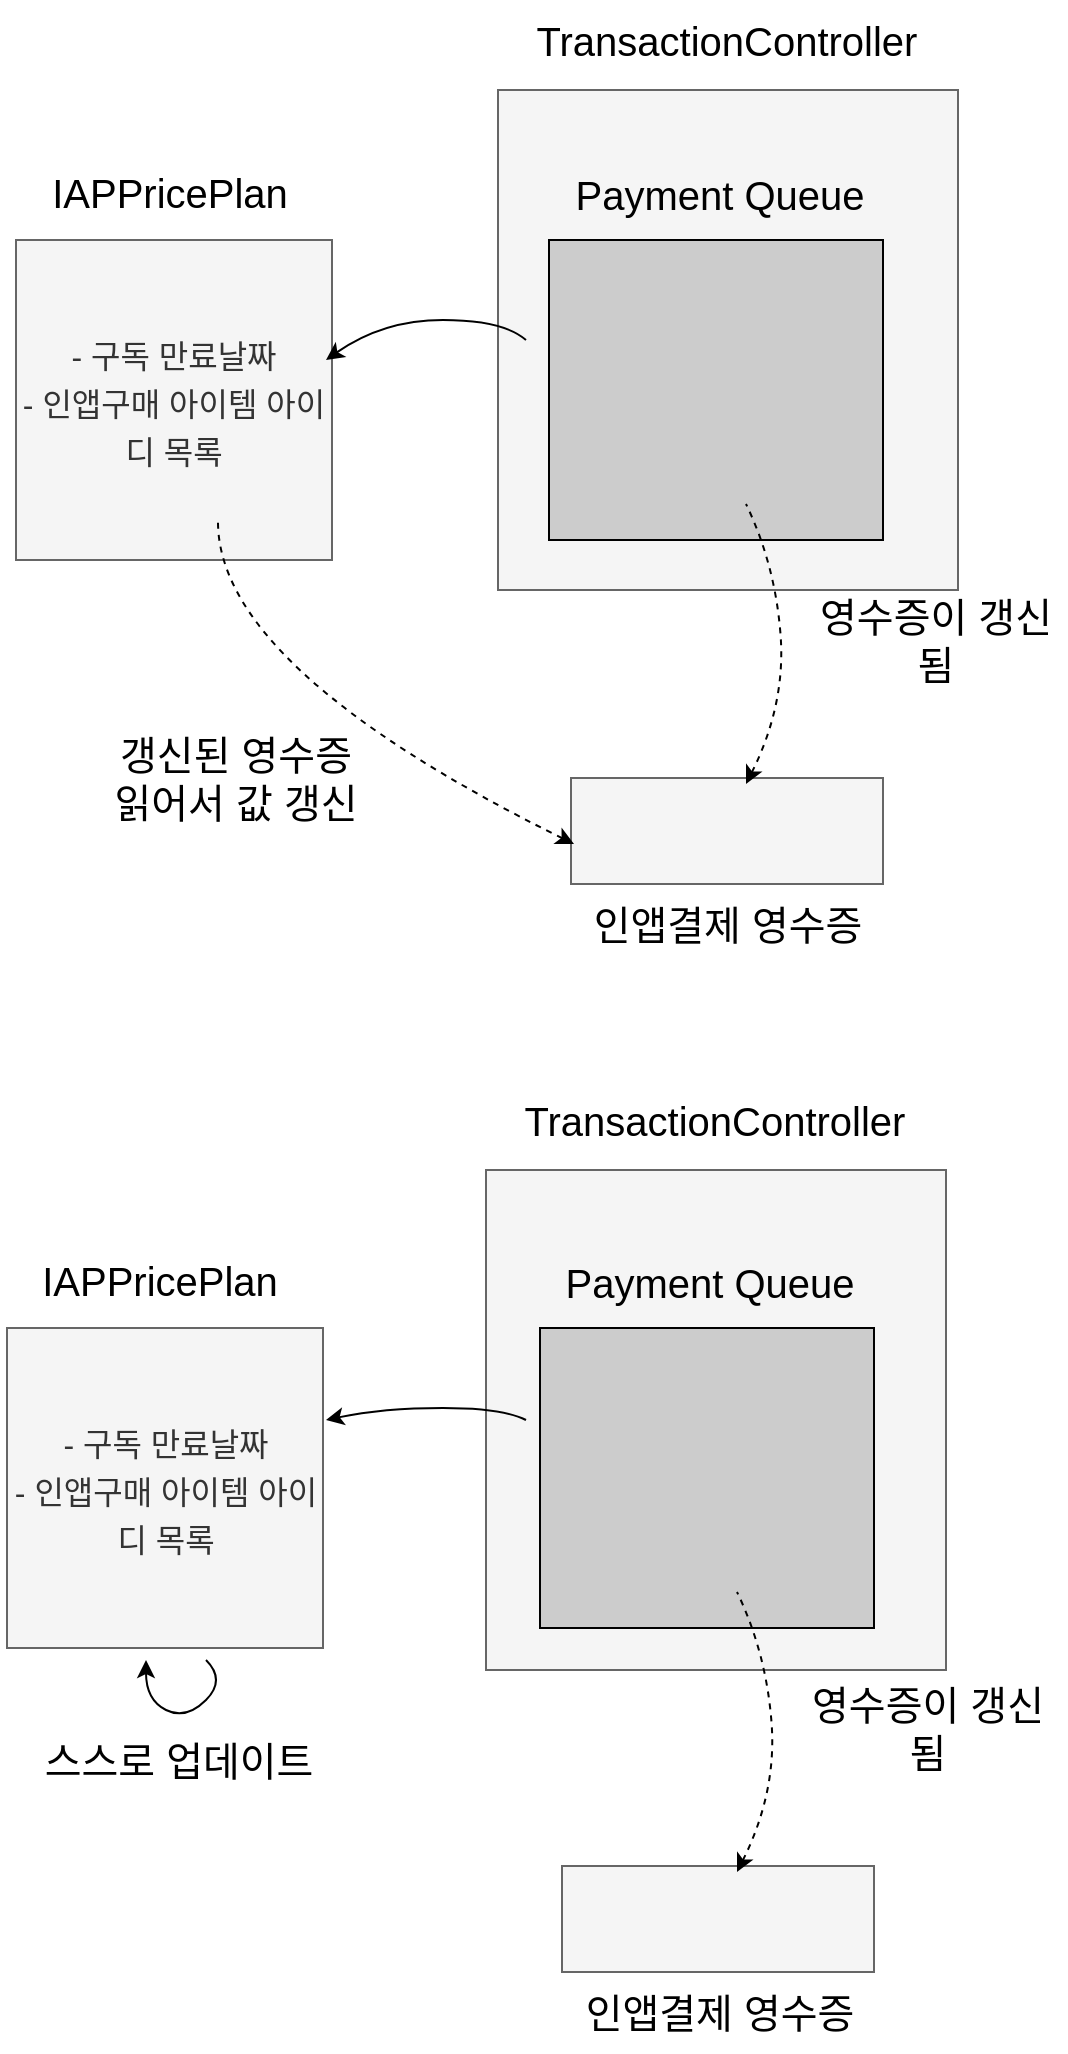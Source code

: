<mxfile version="10.7.7" type="github"><diagram id="PTYDrzb-ZIl5YP7lTEeg" name="Page-1"><mxGraphModel dx="1386" dy="-179" grid="1" gridSize="10" guides="1" tooltips="1" connect="1" arrows="1" fold="1" page="1" pageScale="1" pageWidth="850" pageHeight="1100" math="0" shadow="0"><root><mxCell id="0"/><mxCell id="1" parent="0"/><mxCell id="DP4d3Ni5f9trskv-_710-24" value="" style="rounded=0;whiteSpace=wrap;html=1;fillColor=#f5f5f5;strokeColor=#666666;fontColor=#333333;" vertex="1" parent="1"><mxGeometry x="396" y="1145" width="230" height="250" as="geometry"/></mxCell><mxCell id="DP4d3Ni5f9trskv-_710-25" value="TransactionController" style="text;html=1;strokeColor=none;fillColor=none;align=center;verticalAlign=middle;whiteSpace=wrap;rounded=0;fontSize=20;" vertex="1" parent="1"><mxGeometry x="402" y="1100" width="217" height="40" as="geometry"/></mxCell><mxCell id="DP4d3Ni5f9trskv-_710-22" value="" style="rounded=0;whiteSpace=wrap;html=1;fillColor=#f5f5f5;strokeColor=#666666;fontColor=#333333;" vertex="1" parent="1"><mxGeometry x="390" y="1685" width="230" height="250" as="geometry"/></mxCell><mxCell id="DP4d3Ni5f9trskv-_710-23" value="TransactionController" style="text;html=1;strokeColor=none;fillColor=none;align=center;verticalAlign=middle;whiteSpace=wrap;rounded=0;fontSize=20;" vertex="1" parent="1"><mxGeometry x="396" y="1640" width="217" height="40" as="geometry"/></mxCell><mxCell id="DP4d3Ni5f9trskv-_710-1" value="" style="rounded=0;whiteSpace=wrap;html=1;fontSize=20;fillColor=#CCCCCC;strokeColor=#000000;" vertex="1" parent="1"><mxGeometry x="421.5" y="1220" width="167" height="150" as="geometry"/></mxCell><mxCell id="DP4d3Ni5f9trskv-_710-2" value="Payment Queue" style="text;html=1;strokeColor=none;fillColor=none;align=center;verticalAlign=middle;whiteSpace=wrap;rounded=0;fontSize=20;" vertex="1" parent="1"><mxGeometry x="424.5" y="1177" width="164" height="40" as="geometry"/></mxCell><mxCell id="DP4d3Ni5f9trskv-_710-3" value="&lt;font style=&quot;font-size: 16px&quot;&gt;- 구독 만료날짜&lt;br&gt;- 인앱구매 아이템 아이디 목록&lt;br&gt;&lt;/font&gt;" style="rounded=0;whiteSpace=wrap;html=1;strokeColor=#666666;fillColor=#f5f5f5;fontSize=20;fontColor=#333333;" vertex="1" parent="1"><mxGeometry x="155" y="1220" width="158" height="160" as="geometry"/></mxCell><mxCell id="DP4d3Ni5f9trskv-_710-4" value="IAPPricePlan" style="text;html=1;strokeColor=none;fillColor=none;align=center;verticalAlign=middle;whiteSpace=wrap;rounded=0;fontSize=20;" vertex="1" parent="1"><mxGeometry x="151.5" y="1176" width="160" height="40" as="geometry"/></mxCell><mxCell id="DP4d3Ni5f9trskv-_710-5" value="" style="rounded=0;whiteSpace=wrap;html=1;strokeColor=#666666;fillColor=#f5f5f5;fontSize=20;fontColor=#333333;" vertex="1" parent="1"><mxGeometry x="432.5" y="1489" width="156" height="53" as="geometry"/></mxCell><mxCell id="DP4d3Ni5f9trskv-_710-6" value="" style="curved=1;endArrow=none;html=1;fontSize=16;fontColor=#666666;startArrow=classic;startFill=1;endFill=0;dashed=1;" edge="1" parent="1"><mxGeometry width="50" height="50" relative="1" as="geometry"><mxPoint x="520" y="1492" as="sourcePoint"/><mxPoint x="520" y="1352" as="targetPoint"/><Array as="points"><mxPoint x="540" y="1452"/><mxPoint x="534.5" y="1382"/></Array></mxGeometry></mxCell><mxCell id="DP4d3Ni5f9trskv-_710-7" value="" style="curved=1;endArrow=none;html=1;fontSize=16;fontColor=#666666;startArrow=classic;startFill=1;endFill=0;dashed=1;" edge="1" parent="1"><mxGeometry width="50" height="50" relative="1" as="geometry"><mxPoint x="434" y="1522" as="sourcePoint"/><mxPoint x="256" y="1360" as="targetPoint"/><Array as="points"><mxPoint x="255" y="1433.5"/></Array></mxGeometry></mxCell><mxCell id="DP4d3Ni5f9trskv-_710-8" value="인앱결제 영수증" style="text;html=1;strokeColor=none;fillColor=none;align=center;verticalAlign=middle;whiteSpace=wrap;rounded=0;fontSize=20;" vertex="1" parent="1"><mxGeometry x="431" y="1542" width="160" height="40" as="geometry"/></mxCell><mxCell id="DP4d3Ni5f9trskv-_710-9" value="영수증이 갱신됨" style="text;html=1;strokeColor=none;fillColor=none;align=center;verticalAlign=middle;whiteSpace=wrap;rounded=0;fontSize=20;" vertex="1" parent="1"><mxGeometry x="550" y="1400" width="130" height="40" as="geometry"/></mxCell><mxCell id="DP4d3Ni5f9trskv-_710-10" value="갱신된 영수증 읽어서 값 갱신" style="text;html=1;strokeColor=none;fillColor=none;align=center;verticalAlign=middle;whiteSpace=wrap;rounded=0;fontSize=20;" vertex="1" parent="1"><mxGeometry x="200" y="1469" width="130" height="40" as="geometry"/></mxCell><mxCell id="DP4d3Ni5f9trskv-_710-11" value="" style="rounded=0;whiteSpace=wrap;html=1;fontSize=20;fillColor=#CCCCCC;strokeColor=#000000;" vertex="1" parent="1"><mxGeometry x="417" y="1764" width="167" height="150" as="geometry"/></mxCell><mxCell id="DP4d3Ni5f9trskv-_710-12" value="Payment Queue" style="text;html=1;strokeColor=none;fillColor=none;align=center;verticalAlign=middle;whiteSpace=wrap;rounded=0;fontSize=20;" vertex="1" parent="1"><mxGeometry x="420" y="1721" width="164" height="40" as="geometry"/></mxCell><mxCell id="DP4d3Ni5f9trskv-_710-13" value="&lt;font style=&quot;font-size: 16px&quot;&gt;- 구독 만료날짜&lt;br&gt;- 인앱구매 아이템 아이디 목록&lt;br&gt;&lt;/font&gt;" style="rounded=0;whiteSpace=wrap;html=1;strokeColor=#666666;fillColor=#f5f5f5;fontSize=20;fontColor=#333333;" vertex="1" parent="1"><mxGeometry x="150.5" y="1764" width="158" height="160" as="geometry"/></mxCell><mxCell id="DP4d3Ni5f9trskv-_710-14" value="IAPPricePlan" style="text;html=1;strokeColor=none;fillColor=none;align=center;verticalAlign=middle;whiteSpace=wrap;rounded=0;fontSize=20;" vertex="1" parent="1"><mxGeometry x="147" y="1720" width="160" height="40" as="geometry"/></mxCell><mxCell id="DP4d3Ni5f9trskv-_710-15" value="" style="rounded=0;whiteSpace=wrap;html=1;strokeColor=#666666;fillColor=#f5f5f5;fontSize=20;fontColor=#333333;" vertex="1" parent="1"><mxGeometry x="428" y="2033" width="156" height="53" as="geometry"/></mxCell><mxCell id="DP4d3Ni5f9trskv-_710-16" value="" style="curved=1;endArrow=none;html=1;fontSize=16;fontColor=#666666;startArrow=classic;startFill=1;endFill=0;dashed=1;" edge="1" parent="1"><mxGeometry width="50" height="50" relative="1" as="geometry"><mxPoint x="515.5" y="2036" as="sourcePoint"/><mxPoint x="515.5" y="1896" as="targetPoint"/><Array as="points"><mxPoint x="535.5" y="1996"/><mxPoint x="530" y="1926"/></Array></mxGeometry></mxCell><mxCell id="DP4d3Ni5f9trskv-_710-18" value="인앱결제 영수증" style="text;html=1;strokeColor=none;fillColor=none;align=center;verticalAlign=middle;whiteSpace=wrap;rounded=0;fontSize=20;" vertex="1" parent="1"><mxGeometry x="426.5" y="2086" width="160" height="40" as="geometry"/></mxCell><mxCell id="DP4d3Ni5f9trskv-_710-19" value="영수증이 갱신됨" style="text;html=1;strokeColor=none;fillColor=none;align=center;verticalAlign=middle;whiteSpace=wrap;rounded=0;fontSize=20;" vertex="1" parent="1"><mxGeometry x="545.5" y="1944" width="130" height="40" as="geometry"/></mxCell><mxCell id="DP4d3Ni5f9trskv-_710-21" value="" style="curved=1;endArrow=none;html=1;fontSize=16;fontColor=#666666;startArrow=classic;startFill=1;endFill=0;" edge="1" parent="1"><mxGeometry width="50" height="50" relative="1" as="geometry"><mxPoint x="310" y="1810" as="sourcePoint"/><mxPoint x="410" y="1810" as="targetPoint"/><Array as="points"><mxPoint x="338.5" y="1804"/><mxPoint x="398.5" y="1804"/></Array></mxGeometry></mxCell><mxCell id="DP4d3Ni5f9trskv-_710-26" value="" style="curved=1;endArrow=none;html=1;fontSize=16;fontColor=#666666;startArrow=classic;startFill=1;endFill=0;" edge="1" parent="1"><mxGeometry width="50" height="50" relative="1" as="geometry"><mxPoint x="310" y="1280" as="sourcePoint"/><mxPoint x="410" y="1270" as="targetPoint"/><Array as="points"><mxPoint x="338.5" y="1260"/><mxPoint x="398.5" y="1260"/></Array></mxGeometry></mxCell><mxCell id="DP4d3Ni5f9trskv-_710-28" value="&lt;font&gt;&lt;font style=&quot;font-size: 20px&quot;&gt;스스로 업데이트&lt;/font&gt;&lt;br&gt;&lt;/font&gt;" style="text;html=1;strokeColor=none;fillColor=none;align=center;verticalAlign=middle;whiteSpace=wrap;rounded=0;fontSize=20;" vertex="1" parent="1"><mxGeometry x="163" y="1963" width="147" height="33" as="geometry"/></mxCell><mxCell id="DP4d3Ni5f9trskv-_710-29" value="" style="curved=1;endArrow=classic;html=1;fontSize=16;fontColor=#666666;startArrow=none;startFill=0;endFill=1;" edge="1" parent="1"><mxGeometry width="50" height="50" relative="1" as="geometry"><mxPoint x="250" y="1930" as="sourcePoint"/><mxPoint x="220" y="1930" as="targetPoint"/><Array as="points"><mxPoint x="260" y="1940"/><mxPoint x="240" y="1960"/><mxPoint x="220" y="1950"/></Array></mxGeometry></mxCell></root></mxGraphModel></diagram></mxfile>